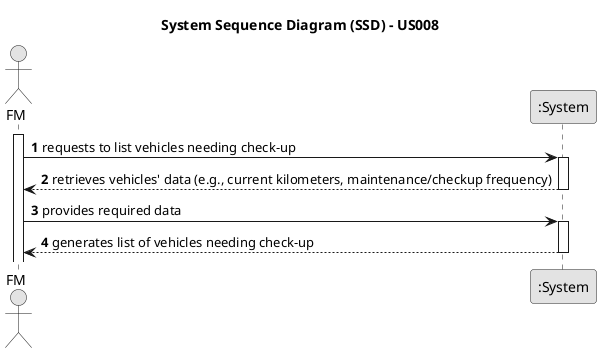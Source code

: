 @startuml
skinparam monochrome true
skinparam packageStyle rectangle
skinparam shadowing false

title System Sequence Diagram (SSD) - US008

autonumber

actor "FM" as FM
participant ":System" as System

activate FM

    FM -> System : requests to list vehicles needing check-up
    activate System

        System --> FM : retrieves vehicles' data (e.g., current kilometers, maintenance/checkup frequency)
    deactivate System

    FM -> System : provides required data
    activate System

        System --> FM : generates list of vehicles needing check-up
    deactivate System

@enduml